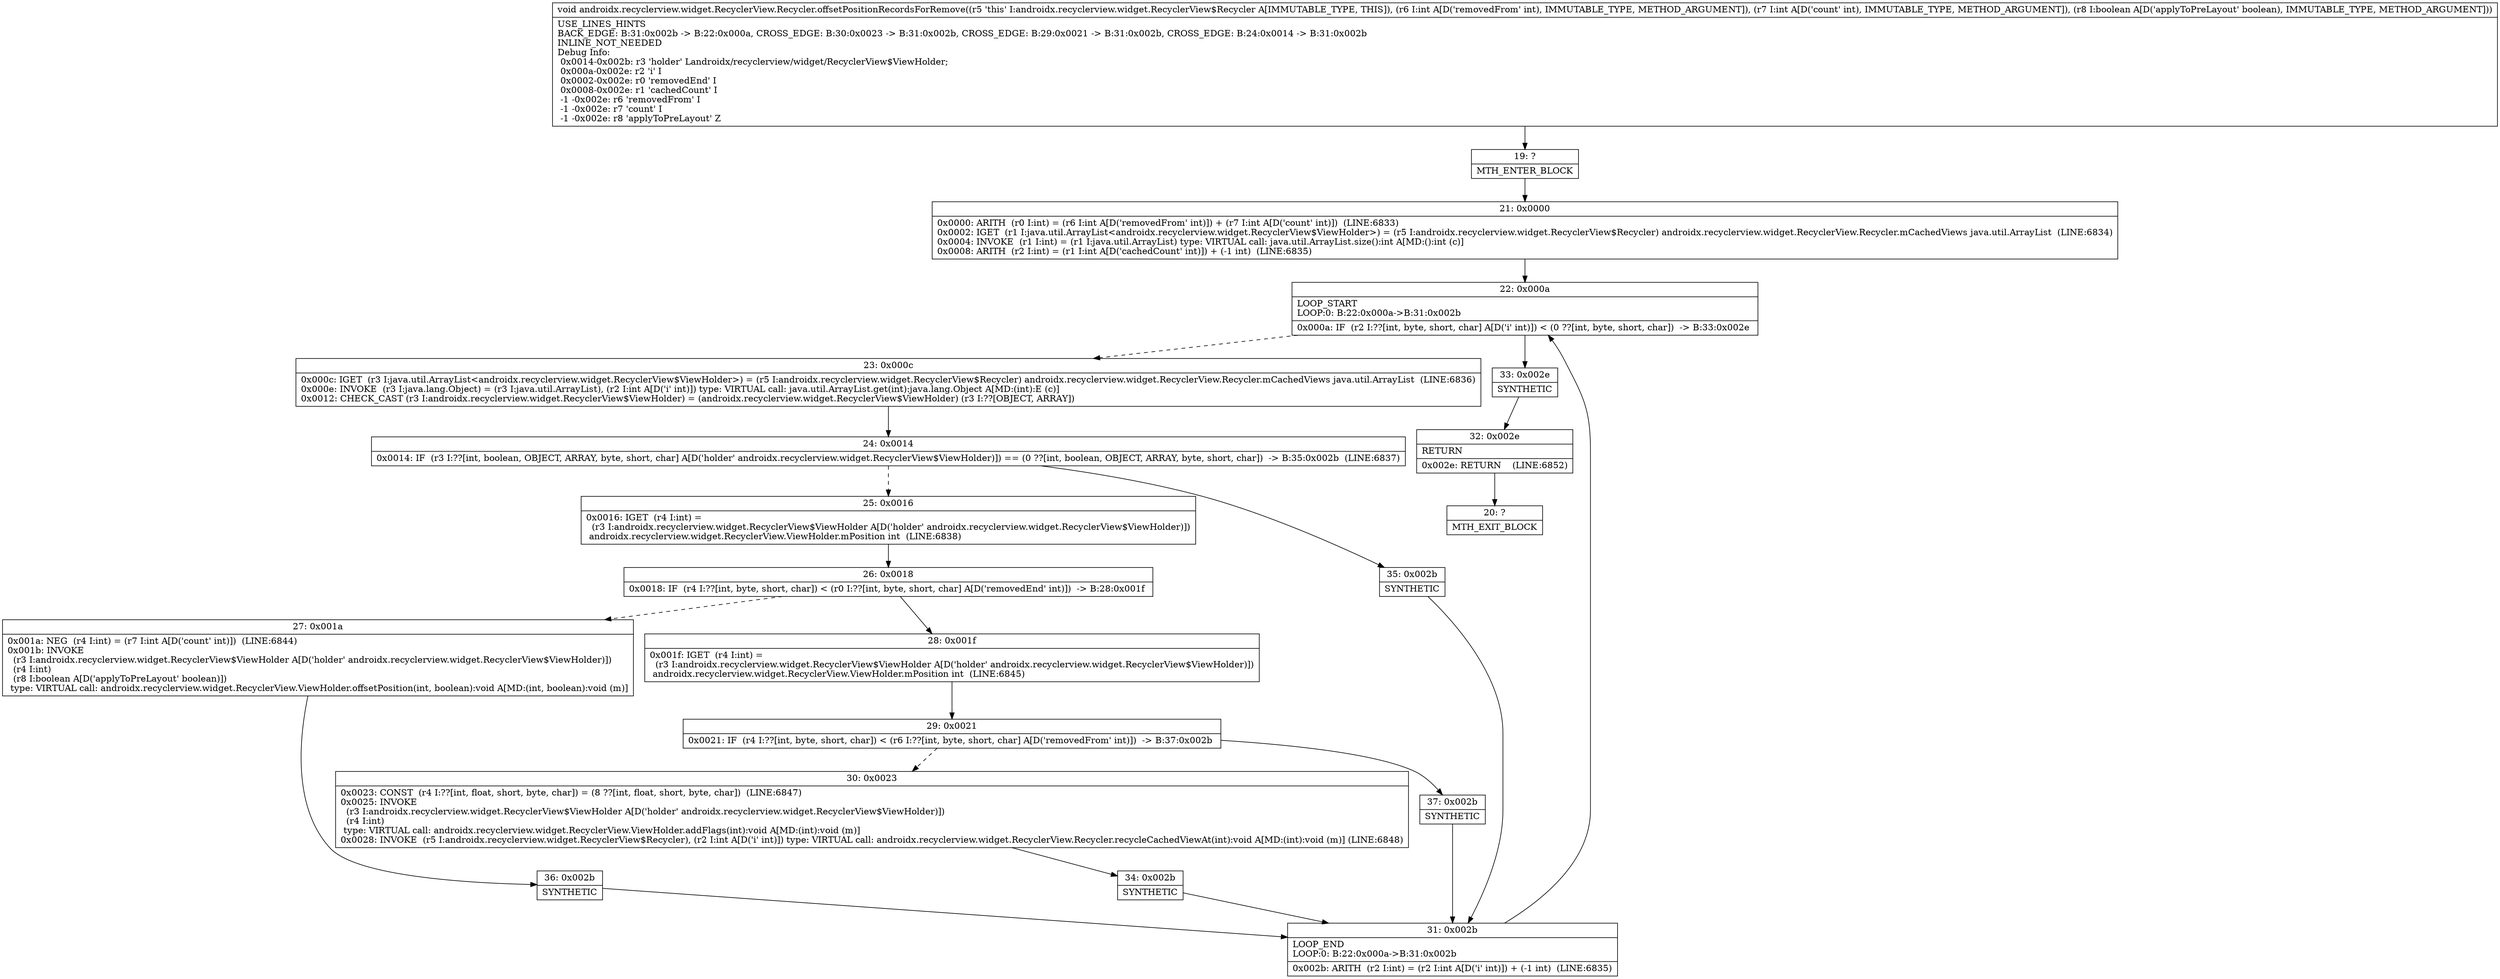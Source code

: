 digraph "CFG forandroidx.recyclerview.widget.RecyclerView.Recycler.offsetPositionRecordsForRemove(IIZ)V" {
Node_19 [shape=record,label="{19\:\ ?|MTH_ENTER_BLOCK\l}"];
Node_21 [shape=record,label="{21\:\ 0x0000|0x0000: ARITH  (r0 I:int) = (r6 I:int A[D('removedFrom' int)]) + (r7 I:int A[D('count' int)])  (LINE:6833)\l0x0002: IGET  (r1 I:java.util.ArrayList\<androidx.recyclerview.widget.RecyclerView$ViewHolder\>) = (r5 I:androidx.recyclerview.widget.RecyclerView$Recycler) androidx.recyclerview.widget.RecyclerView.Recycler.mCachedViews java.util.ArrayList  (LINE:6834)\l0x0004: INVOKE  (r1 I:int) = (r1 I:java.util.ArrayList) type: VIRTUAL call: java.util.ArrayList.size():int A[MD:():int (c)]\l0x0008: ARITH  (r2 I:int) = (r1 I:int A[D('cachedCount' int)]) + (\-1 int)  (LINE:6835)\l}"];
Node_22 [shape=record,label="{22\:\ 0x000a|LOOP_START\lLOOP:0: B:22:0x000a\-\>B:31:0x002b\l|0x000a: IF  (r2 I:??[int, byte, short, char] A[D('i' int)]) \< (0 ??[int, byte, short, char])  \-\> B:33:0x002e \l}"];
Node_23 [shape=record,label="{23\:\ 0x000c|0x000c: IGET  (r3 I:java.util.ArrayList\<androidx.recyclerview.widget.RecyclerView$ViewHolder\>) = (r5 I:androidx.recyclerview.widget.RecyclerView$Recycler) androidx.recyclerview.widget.RecyclerView.Recycler.mCachedViews java.util.ArrayList  (LINE:6836)\l0x000e: INVOKE  (r3 I:java.lang.Object) = (r3 I:java.util.ArrayList), (r2 I:int A[D('i' int)]) type: VIRTUAL call: java.util.ArrayList.get(int):java.lang.Object A[MD:(int):E (c)]\l0x0012: CHECK_CAST (r3 I:androidx.recyclerview.widget.RecyclerView$ViewHolder) = (androidx.recyclerview.widget.RecyclerView$ViewHolder) (r3 I:??[OBJECT, ARRAY]) \l}"];
Node_24 [shape=record,label="{24\:\ 0x0014|0x0014: IF  (r3 I:??[int, boolean, OBJECT, ARRAY, byte, short, char] A[D('holder' androidx.recyclerview.widget.RecyclerView$ViewHolder)]) == (0 ??[int, boolean, OBJECT, ARRAY, byte, short, char])  \-\> B:35:0x002b  (LINE:6837)\l}"];
Node_25 [shape=record,label="{25\:\ 0x0016|0x0016: IGET  (r4 I:int) = \l  (r3 I:androidx.recyclerview.widget.RecyclerView$ViewHolder A[D('holder' androidx.recyclerview.widget.RecyclerView$ViewHolder)])\l androidx.recyclerview.widget.RecyclerView.ViewHolder.mPosition int  (LINE:6838)\l}"];
Node_26 [shape=record,label="{26\:\ 0x0018|0x0018: IF  (r4 I:??[int, byte, short, char]) \< (r0 I:??[int, byte, short, char] A[D('removedEnd' int)])  \-\> B:28:0x001f \l}"];
Node_27 [shape=record,label="{27\:\ 0x001a|0x001a: NEG  (r4 I:int) = (r7 I:int A[D('count' int)])  (LINE:6844)\l0x001b: INVOKE  \l  (r3 I:androidx.recyclerview.widget.RecyclerView$ViewHolder A[D('holder' androidx.recyclerview.widget.RecyclerView$ViewHolder)])\l  (r4 I:int)\l  (r8 I:boolean A[D('applyToPreLayout' boolean)])\l type: VIRTUAL call: androidx.recyclerview.widget.RecyclerView.ViewHolder.offsetPosition(int, boolean):void A[MD:(int, boolean):void (m)]\l}"];
Node_36 [shape=record,label="{36\:\ 0x002b|SYNTHETIC\l}"];
Node_31 [shape=record,label="{31\:\ 0x002b|LOOP_END\lLOOP:0: B:22:0x000a\-\>B:31:0x002b\l|0x002b: ARITH  (r2 I:int) = (r2 I:int A[D('i' int)]) + (\-1 int)  (LINE:6835)\l}"];
Node_28 [shape=record,label="{28\:\ 0x001f|0x001f: IGET  (r4 I:int) = \l  (r3 I:androidx.recyclerview.widget.RecyclerView$ViewHolder A[D('holder' androidx.recyclerview.widget.RecyclerView$ViewHolder)])\l androidx.recyclerview.widget.RecyclerView.ViewHolder.mPosition int  (LINE:6845)\l}"];
Node_29 [shape=record,label="{29\:\ 0x0021|0x0021: IF  (r4 I:??[int, byte, short, char]) \< (r6 I:??[int, byte, short, char] A[D('removedFrom' int)])  \-\> B:37:0x002b \l}"];
Node_30 [shape=record,label="{30\:\ 0x0023|0x0023: CONST  (r4 I:??[int, float, short, byte, char]) = (8 ??[int, float, short, byte, char])  (LINE:6847)\l0x0025: INVOKE  \l  (r3 I:androidx.recyclerview.widget.RecyclerView$ViewHolder A[D('holder' androidx.recyclerview.widget.RecyclerView$ViewHolder)])\l  (r4 I:int)\l type: VIRTUAL call: androidx.recyclerview.widget.RecyclerView.ViewHolder.addFlags(int):void A[MD:(int):void (m)]\l0x0028: INVOKE  (r5 I:androidx.recyclerview.widget.RecyclerView$Recycler), (r2 I:int A[D('i' int)]) type: VIRTUAL call: androidx.recyclerview.widget.RecyclerView.Recycler.recycleCachedViewAt(int):void A[MD:(int):void (m)] (LINE:6848)\l}"];
Node_34 [shape=record,label="{34\:\ 0x002b|SYNTHETIC\l}"];
Node_37 [shape=record,label="{37\:\ 0x002b|SYNTHETIC\l}"];
Node_35 [shape=record,label="{35\:\ 0x002b|SYNTHETIC\l}"];
Node_33 [shape=record,label="{33\:\ 0x002e|SYNTHETIC\l}"];
Node_32 [shape=record,label="{32\:\ 0x002e|RETURN\l|0x002e: RETURN    (LINE:6852)\l}"];
Node_20 [shape=record,label="{20\:\ ?|MTH_EXIT_BLOCK\l}"];
MethodNode[shape=record,label="{void androidx.recyclerview.widget.RecyclerView.Recycler.offsetPositionRecordsForRemove((r5 'this' I:androidx.recyclerview.widget.RecyclerView$Recycler A[IMMUTABLE_TYPE, THIS]), (r6 I:int A[D('removedFrom' int), IMMUTABLE_TYPE, METHOD_ARGUMENT]), (r7 I:int A[D('count' int), IMMUTABLE_TYPE, METHOD_ARGUMENT]), (r8 I:boolean A[D('applyToPreLayout' boolean), IMMUTABLE_TYPE, METHOD_ARGUMENT]))  | USE_LINES_HINTS\lBACK_EDGE: B:31:0x002b \-\> B:22:0x000a, CROSS_EDGE: B:30:0x0023 \-\> B:31:0x002b, CROSS_EDGE: B:29:0x0021 \-\> B:31:0x002b, CROSS_EDGE: B:24:0x0014 \-\> B:31:0x002b\lINLINE_NOT_NEEDED\lDebug Info:\l  0x0014\-0x002b: r3 'holder' Landroidx\/recyclerview\/widget\/RecyclerView$ViewHolder;\l  0x000a\-0x002e: r2 'i' I\l  0x0002\-0x002e: r0 'removedEnd' I\l  0x0008\-0x002e: r1 'cachedCount' I\l  \-1 \-0x002e: r6 'removedFrom' I\l  \-1 \-0x002e: r7 'count' I\l  \-1 \-0x002e: r8 'applyToPreLayout' Z\l}"];
MethodNode -> Node_19;Node_19 -> Node_21;
Node_21 -> Node_22;
Node_22 -> Node_23[style=dashed];
Node_22 -> Node_33;
Node_23 -> Node_24;
Node_24 -> Node_25[style=dashed];
Node_24 -> Node_35;
Node_25 -> Node_26;
Node_26 -> Node_27[style=dashed];
Node_26 -> Node_28;
Node_27 -> Node_36;
Node_36 -> Node_31;
Node_31 -> Node_22;
Node_28 -> Node_29;
Node_29 -> Node_30[style=dashed];
Node_29 -> Node_37;
Node_30 -> Node_34;
Node_34 -> Node_31;
Node_37 -> Node_31;
Node_35 -> Node_31;
Node_33 -> Node_32;
Node_32 -> Node_20;
}

